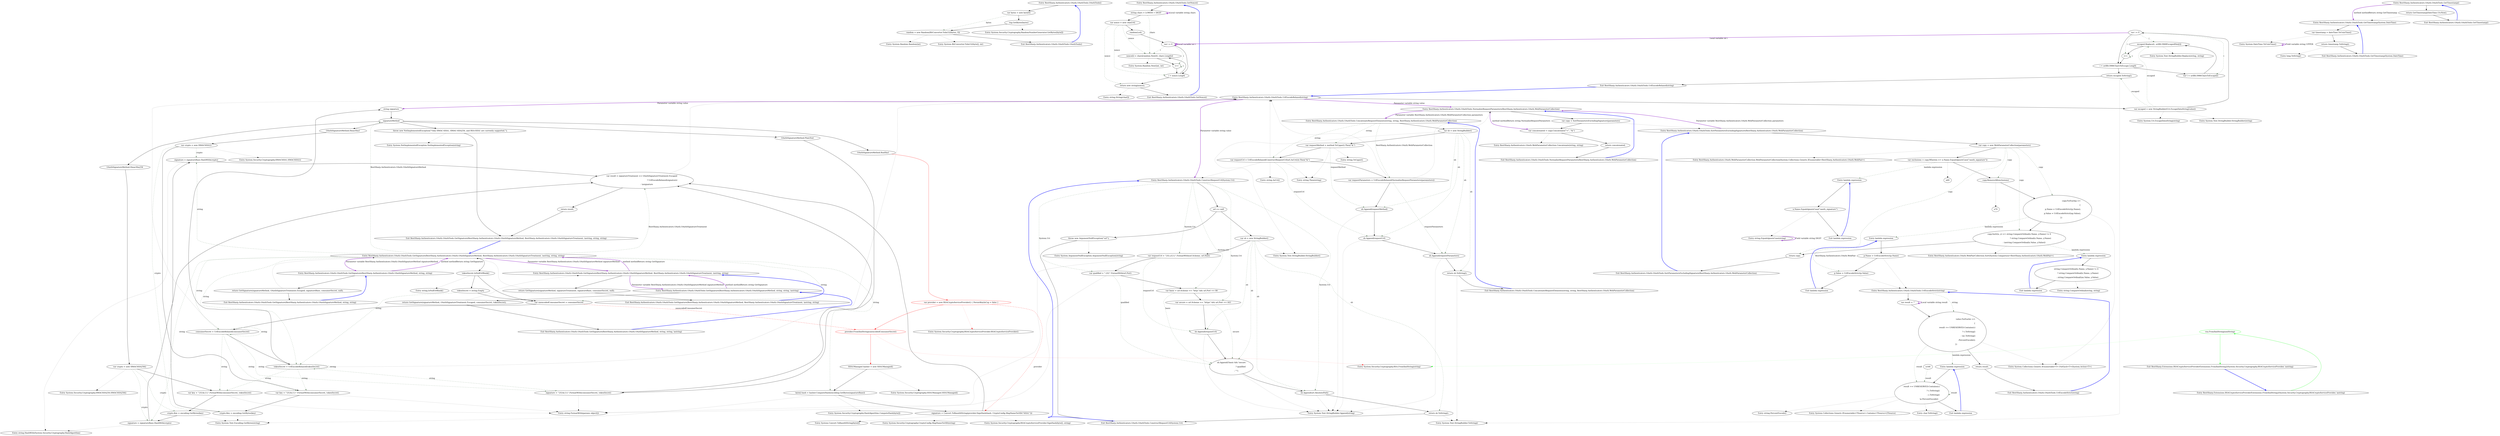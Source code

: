 digraph  {
n0 [label="Entry RestSharp.Authenticators.OAuth.OAuthTools.OAuthTools()", span="42-42", cluster="RestSharp.Authenticators.OAuth.OAuthTools.OAuthTools()"];
n1 [label="var bytes = new byte[4]", span="44-44", cluster="RestSharp.Authenticators.OAuth.OAuthTools.OAuthTools()"];
n2 [label="rng.GetBytes(bytes)", span="46-46", cluster="RestSharp.Authenticators.OAuth.OAuthTools.OAuthTools()"];
n3 [label="random = new Random(BitConverter.ToInt32(bytes, 0))", span="47-47", cluster="RestSharp.Authenticators.OAuth.OAuthTools.OAuthTools()"];
n5 [label="Entry System.Security.Cryptography.RandomNumberGenerator.GetBytes(byte[])", span="0-0", cluster="System.Security.Cryptography.RandomNumberGenerator.GetBytes(byte[])"];
n4 [label="Exit RestSharp.Authenticators.OAuth.OAuthTools.OAuthTools()", span="42-42", cluster="RestSharp.Authenticators.OAuth.OAuthTools.OAuthTools()"];
n6 [label="Entry System.Random.Random(int)", span="0-0", cluster="System.Random.Random(int)"];
n7 [label="Entry System.BitConverter.ToInt32(byte[], int)", span="0-0", cluster="System.BitConverter.ToInt32(byte[], int)"];
n8 [label="Entry RestSharp.Authenticators.OAuth.OAuthTools.GetNonce()", span="55-55", cluster="RestSharp.Authenticators.OAuth.OAuthTools.GetNonce()"];
n9 [label="string chars = LOWER + DIGIT", span="57-57", cluster="RestSharp.Authenticators.OAuth.OAuthTools.GetNonce()"];
n10 [label="var nonce = new char[16]", span="59-59", cluster="RestSharp.Authenticators.OAuth.OAuthTools.GetNonce()"];
n14 [label="nonce[i] = chars[random.Next(0, chars.Length)]", span="64-64", cluster="RestSharp.Authenticators.OAuth.OAuthTools.GetNonce()"];
n11 [label=randomLock, span="61-61", cluster="RestSharp.Authenticators.OAuth.OAuthTools.GetNonce()"];
n13 [label="i < nonce.Length", span="63-63", cluster="RestSharp.Authenticators.OAuth.OAuthTools.GetNonce()"];
n16 [label="return new string(nonce);", span="67-67", cluster="RestSharp.Authenticators.OAuth.OAuthTools.GetNonce()"];
n12 [label="var i = 0", span="63-63", cluster="RestSharp.Authenticators.OAuth.OAuthTools.GetNonce()"];
n15 [label="i++", span="63-63", cluster="RestSharp.Authenticators.OAuth.OAuthTools.GetNonce()"];
n18 [label="Entry System.Random.Next(int, int)", span="0-0", cluster="System.Random.Next(int, int)"];
n17 [label="Exit RestSharp.Authenticators.OAuth.OAuthTools.GetNonce()", span="55-55", cluster="RestSharp.Authenticators.OAuth.OAuthTools.GetNonce()"];
n19 [label="Entry string.String(char[])", span="0-0", cluster="string.String(char[])"];
n20 [label="Entry RestSharp.Authenticators.OAuth.OAuthTools.GetTimestamp()", span="75-75", cluster="RestSharp.Authenticators.OAuth.OAuthTools.GetTimestamp()"];
n21 [label="return GetTimestamp(DateTime.UtcNow);", span="77-77", cluster="RestSharp.Authenticators.OAuth.OAuthTools.GetTimestamp()"];
n23 [label="Entry RestSharp.Authenticators.OAuth.OAuthTools.GetTimestamp(System.DateTime)", span="86-86", cluster="RestSharp.Authenticators.OAuth.OAuthTools.GetTimestamp(System.DateTime)"];
n22 [label="Exit RestSharp.Authenticators.OAuth.OAuthTools.GetTimestamp()", span="75-75", cluster="RestSharp.Authenticators.OAuth.OAuthTools.GetTimestamp()"];
n24 [label="var timestamp = dateTime.ToUnixTime()", span="88-88", cluster="RestSharp.Authenticators.OAuth.OAuthTools.GetTimestamp(System.DateTime)"];
n25 [label="return timestamp.ToString();", span="90-90", cluster="RestSharp.Authenticators.OAuth.OAuthTools.GetTimestamp(System.DateTime)"];
n27 [label="Entry System.DateTime.ToUnixTime()", span="20-20", cluster="System.DateTime.ToUnixTime()"];
n26 [label="Exit RestSharp.Authenticators.OAuth.OAuthTools.GetTimestamp(System.DateTime)", span="86-86", cluster="RestSharp.Authenticators.OAuth.OAuthTools.GetTimestamp(System.DateTime)"];
n28 [label="Entry long.ToString()", span="0-0", cluster="long.ToString()"];
n29 [label="Entry RestSharp.Authenticators.OAuth.OAuthTools.UrlEncodeRelaxed(string)", span="108-108", cluster="RestSharp.Authenticators.OAuth.OAuthTools.UrlEncodeRelaxed(string)"];
n30 [label="var escaped = new StringBuilder(Uri.EscapeDataString(value))", span="114-114", cluster="RestSharp.Authenticators.OAuth.OAuthTools.UrlEncodeRelaxed(string)"];
n54 [label="Entry RestSharp.Authenticators.OAuth.OAuthTools.NormalizeRequestParameters(RestSharp.Authenticators.OAuth.WebParameterCollection)", span="164-164", cluster="RestSharp.Authenticators.OAuth.OAuthTools.NormalizeRequestParameters(RestSharp.Authenticators.OAuth.WebParameterCollection)"];
n84 [label="Entry RestSharp.Authenticators.OAuth.OAuthTools.ConstructRequestUrl(System.Uri)", span="203-203", cluster="RestSharp.Authenticators.OAuth.OAuthTools.ConstructRequestUrl(System.Uri)"];
n129 [label="string signature", span="318-318", cluster="RestSharp.Authenticators.OAuth.OAuthTools.GetSignature(RestSharp.Authenticators.OAuth.OAuthSignatureMethod, RestSharp.Authenticators.OAuth.OAuthSignatureTreatment, \\nstring, string, string)"];
n31 [label="var i = 0", span="117-117", cluster="RestSharp.Authenticators.OAuth.OAuthTools.UrlEncodeRelaxed(string)"];
n34 [label="escaped.Replace(t, uriRfc3968EscapedHex[i])", span="121-121", cluster="RestSharp.Authenticators.OAuth.OAuthTools.UrlEncodeRelaxed(string)"];
n36 [label="return escaped.ToString();", span="125-125", cluster="RestSharp.Authenticators.OAuth.OAuthTools.UrlEncodeRelaxed(string)"];
n38 [label="Entry System.Text.StringBuilder.StringBuilder(string)", span="0-0", cluster="System.Text.StringBuilder.StringBuilder(string)"];
n39 [label="Entry System.Uri.EscapeDataString(string)", span="0-0", cluster="System.Uri.EscapeDataString(string)"];
n32 [label="i < uriRfc3986CharsToEscape.Length", span="117-117", cluster="RestSharp.Authenticators.OAuth.OAuthTools.UrlEncodeRelaxed(string)"];
n33 [label="var t = uriRfc3986CharsToEscape[i]", span="119-119", cluster="RestSharp.Authenticators.OAuth.OAuthTools.UrlEncodeRelaxed(string)"];
n35 [label="i++", span="117-117", cluster="RestSharp.Authenticators.OAuth.OAuthTools.UrlEncodeRelaxed(string)"];
n40 [label="Entry System.Text.StringBuilder.Replace(string, string)", span="0-0", cluster="System.Text.StringBuilder.Replace(string, string)"];
n37 [label="Exit RestSharp.Authenticators.OAuth.OAuthTools.UrlEncodeRelaxed(string)", span="108-108", cluster="RestSharp.Authenticators.OAuth.OAuthTools.UrlEncodeRelaxed(string)"];
n41 [label="Entry System.Text.StringBuilder.ToString()", span="0-0", cluster="System.Text.StringBuilder.ToString()"];
n42 [label="Entry RestSharp.Authenticators.OAuth.OAuthTools.UrlEncodeStrict(string)", span="135-135", cluster="RestSharp.Authenticators.OAuth.OAuthTools.UrlEncodeStrict(string)"];
n43 [label="var result = ''''", span="143-143", cluster="RestSharp.Authenticators.OAuth.OAuthTools.UrlEncodeStrict(string)"];
n44 [label="value.ForEach(c =>\r\n            {\r\n                result += UNRESERVED.Contains(c)\r\n                    ? c.ToString()\r\n                    : \\nc.ToString()\r\n                        .PercentEncode();\r\n            })", span="145-151", cluster="RestSharp.Authenticators.OAuth.OAuthTools.UrlEncodeStrict(string)"];
n45 [label="return result;", span="153-153", cluster="RestSharp.Authenticators.OAuth.OAuthTools.UrlEncodeStrict(string)"];
n47 [label="Entry System.Collections.Generic.IEnumerable<T>.ForEach<T>(System.Action<T>)", span="42-42", cluster="System.Collections.Generic.IEnumerable<T>.ForEach<T>(System.Action<T>)"];
n48 [label="Entry lambda expression", span="145-151", cluster="lambda expression"];
n49 [label="result += UNRESERVED.Contains(c)\r\n                    ? c.ToString()\r\n                    : c.ToString()\r\n                        \\n.PercentEncode()", span="147-150", cluster="lambda expression"];
n46 [label="Exit RestSharp.Authenticators.OAuth.OAuthTools.UrlEncodeStrict(string)", span="135-135", cluster="RestSharp.Authenticators.OAuth.OAuthTools.UrlEncodeStrict(string)"];
n50 [label="Exit lambda expression", span="145-151", cluster="lambda expression"];
n51 [label="Entry System.Collections.Generic.IEnumerable<TSource>.Contains<TSource>(TSource)", span="0-0", cluster="System.Collections.Generic.IEnumerable<TSource>.Contains<TSource>(TSource)"];
n52 [label="Entry char.ToString()", span="0-0", cluster="char.ToString()"];
n53 [label="Entry string.PercentEncode()", span="38-38", cluster="string.PercentEncode()"];
n55 [label="var copy = SortParametersExcludingSignature(parameters)", span="166-166", cluster="RestSharp.Authenticators.OAuth.OAuthTools.NormalizeRequestParameters(RestSharp.Authenticators.OAuth.WebParameterCollection)"];
n56 [label="var concatenated = copy.Concatenate(''='', ''&'')", span="167-167", cluster="RestSharp.Authenticators.OAuth.OAuthTools.NormalizeRequestParameters(RestSharp.Authenticators.OAuth.WebParameterCollection)"];
n101 [label="Entry RestSharp.Authenticators.OAuth.OAuthTools.ConcatenateRequestElements(string, string, RestSharp.Authenticators.OAuth.WebParameterCollection)", span="233-233", cluster="RestSharp.Authenticators.OAuth.OAuthTools.ConcatenateRequestElements(string, string, RestSharp.Authenticators.OAuth.WebParameterCollection)"];
n59 [label="Entry RestSharp.Authenticators.OAuth.OAuthTools.SortParametersExcludingSignature(RestSharp.Authenticators.OAuth.WebParameterCollection)", span="177-177", cluster="RestSharp.Authenticators.OAuth.OAuthTools.SortParametersExcludingSignature(RestSharp.Authenticators.OAuth.WebParameterCollection)"];
n57 [label="return concatenated;", span="169-169", cluster="RestSharp.Authenticators.OAuth.OAuthTools.NormalizeRequestParameters(RestSharp.Authenticators.OAuth.WebParameterCollection)"];
n60 [label="Entry RestSharp.Authenticators.OAuth.WebParameterCollection.Concatenate(string, string)", span="85-85", cluster="RestSharp.Authenticators.OAuth.WebParameterCollection.Concatenate(string, string)"];
n58 [label="Exit RestSharp.Authenticators.OAuth.OAuthTools.NormalizeRequestParameters(RestSharp.Authenticators.OAuth.WebParameterCollection)", span="164-164", cluster="RestSharp.Authenticators.OAuth.OAuthTools.NormalizeRequestParameters(RestSharp.Authenticators.OAuth.WebParameterCollection)"];
n61 [label="var copy = new WebParameterCollection(parameters)", span="179-179", cluster="RestSharp.Authenticators.OAuth.OAuthTools.SortParametersExcludingSignature(RestSharp.Authenticators.OAuth.WebParameterCollection)"];
n62 [label="var exclusions = copy.Where(n => n.Name.EqualsIgnoreCase(''oauth_signature''))", span="180-180", cluster="RestSharp.Authenticators.OAuth.OAuthTools.SortParametersExcludingSignature(RestSharp.Authenticators.OAuth.WebParameterCollection)"];
n63 [label="copy.RemoveAll(exclusions)", span="182-182", cluster="RestSharp.Authenticators.OAuth.OAuthTools.SortParametersExcludingSignature(RestSharp.Authenticators.OAuth.WebParameterCollection)"];
n64 [label="copy.ForEach(p =>\r\n            {\r\n                p.Name = UrlEncodeStrict(p.Name);\r\n                p.Value = UrlEncodeStrict(\\np.Value);\r\n            })", span="183-187", cluster="RestSharp.Authenticators.OAuth.OAuthTools.SortParametersExcludingSignature(RestSharp.Authenticators.OAuth.WebParameterCollection)"];
n65 [label="copy.Sort((x, y) => string.CompareOrdinal(x.Name, y.Name) != 0\r\n                ? string.CompareOrdinal(x.Name, y.Name)\r\n                : \\nstring.CompareOrdinal(x.Value, y.Value))", span="188-190", cluster="RestSharp.Authenticators.OAuth.OAuthTools.SortParametersExcludingSignature(RestSharp.Authenticators.OAuth.WebParameterCollection)"];
n66 [label="return copy;", span="192-192", cluster="RestSharp.Authenticators.OAuth.OAuthTools.SortParametersExcludingSignature(RestSharp.Authenticators.OAuth.WebParameterCollection)"];
n68 [label="Entry RestSharp.Authenticators.OAuth.WebParameterCollection.WebParameterCollection(System.Collections.Generic.IEnumerable<RestSharp.Authenticators.OAuth.WebPair>)", span="7-7", cluster="RestSharp.Authenticators.OAuth.WebParameterCollection.WebParameterCollection(System.Collections.Generic.IEnumerable<RestSharp.Authenticators.OAuth.WebPair>)"];
n72 [label="Entry lambda expression", span="180-180", cluster="lambda expression"];
n76 [label="Entry lambda expression", span="183-187", cluster="lambda expression"];
n71 [label="Entry RestSharp.Authenticators.OAuth.WebPairCollection.Sort(System.Comparison<RestSharp.Authenticators.OAuth.WebPair>)", span="76-76", cluster="RestSharp.Authenticators.OAuth.WebPairCollection.Sort(System.Comparison<RestSharp.Authenticators.OAuth.WebPair>)"];
n80 [label="Entry lambda expression", span="188-190", cluster="lambda expression"];
n67 [label="Exit RestSharp.Authenticators.OAuth.OAuthTools.SortParametersExcludingSignature(RestSharp.Authenticators.OAuth.WebParameterCollection)", span="177-177", cluster="RestSharp.Authenticators.OAuth.OAuthTools.SortParametersExcludingSignature(RestSharp.Authenticators.OAuth.WebParameterCollection)"];
n73 [label="n.Name.EqualsIgnoreCase(''oauth_signature'')", span="180-180", cluster="lambda expression"];
n74 [label="Exit lambda expression", span="180-180", cluster="lambda expression"];
n75 [label="Entry string.EqualsIgnoreCase(string)", span="14-14", cluster="string.EqualsIgnoreCase(string)"];
n77 [label="p.Name = UrlEncodeStrict(p.Name)", span="185-185", cluster="lambda expression"];
n78 [label="p.Value = UrlEncodeStrict(p.Value)", span="186-186", cluster="lambda expression"];
n79 [label="Exit lambda expression", span="183-187", cluster="lambda expression"];
n81 [label="string.CompareOrdinal(x.Name, y.Name) != 0\r\n                ? string.CompareOrdinal(x.Name, y.Name)\r\n                : string.CompareOrdinal(\\nx.Value, y.Value)", span="188-190", cluster="lambda expression"];
n82 [label="Exit lambda expression", span="188-190", cluster="lambda expression"];
n83 [label="Entry string.CompareOrdinal(string, string)", span="0-0", cluster="string.CompareOrdinal(string, string)"];
n85 [label="url == null", span="205-205", cluster="RestSharp.Authenticators.OAuth.OAuthTools.ConstructRequestUrl(System.Uri)"];
n88 [label="var requestUrl = ''{0}://{1}''.FormatWith(url.Scheme, url.Host)", span="209-209", cluster="RestSharp.Authenticators.OAuth.OAuthTools.ConstructRequestUrl(System.Uri)"];
n89 [label="var qualified = '':{0}''.FormatWith(url.Port)", span="210-210", cluster="RestSharp.Authenticators.OAuth.OAuthTools.ConstructRequestUrl(System.Uri)"];
n90 [label="var basic = url.Scheme == ''http'' && url.Port == 80", span="211-211", cluster="RestSharp.Authenticators.OAuth.OAuthTools.ConstructRequestUrl(System.Uri)"];
n91 [label="var secure = url.Scheme == ''https'' && url.Port == 443", span="212-212", cluster="RestSharp.Authenticators.OAuth.OAuthTools.ConstructRequestUrl(System.Uri)"];
n94 [label="sb.Append(url.AbsolutePath)", span="218-218", cluster="RestSharp.Authenticators.OAuth.OAuthTools.ConstructRequestUrl(System.Uri)"];
n86 [label="throw new ArgumentNullException(''url'');", span="206-206", cluster="RestSharp.Authenticators.OAuth.OAuthTools.ConstructRequestUrl(System.Uri)"];
n87 [label="var sb = new StringBuilder()", span="208-208", cluster="RestSharp.Authenticators.OAuth.OAuthTools.ConstructRequestUrl(System.Uri)"];
n96 [label="Exit RestSharp.Authenticators.OAuth.OAuthTools.ConstructRequestUrl(System.Uri)", span="203-203", cluster="RestSharp.Authenticators.OAuth.OAuthTools.ConstructRequestUrl(System.Uri)"];
n97 [label="Entry System.ArgumentNullException.ArgumentNullException(string)", span="0-0", cluster="System.ArgumentNullException.ArgumentNullException(string)"];
n92 [label="sb.Append(requestUrl)", span="214-214", cluster="RestSharp.Authenticators.OAuth.OAuthTools.ConstructRequestUrl(System.Uri)"];
n93 [label="sb.Append(!basic && !secure\r\n                ? qualified\r\n                : '''')", span="215-217", cluster="RestSharp.Authenticators.OAuth.OAuthTools.ConstructRequestUrl(System.Uri)"];
n95 [label="return sb.ToString();", span="220-220", cluster="RestSharp.Authenticators.OAuth.OAuthTools.ConstructRequestUrl(System.Uri)"];
n98 [label="Entry System.Text.StringBuilder.StringBuilder()", span="0-0", cluster="System.Text.StringBuilder.StringBuilder()"];
n99 [label="Entry string.FormatWith(params object[])", span="20-20", cluster="string.FormatWith(params object[])"];
n100 [label="Entry System.Text.StringBuilder.Append(string)", span="0-0", cluster="System.Text.StringBuilder.Append(string)"];
n102 [label="var sb = new StringBuilder()", span="235-235", cluster="RestSharp.Authenticators.OAuth.OAuthTools.ConcatenateRequestElements(string, string, RestSharp.Authenticators.OAuth.WebParameterCollection)"];
n103 [label="var requestMethod = method.ToUpper().Then(''&'')", span="238-238", cluster="RestSharp.Authenticators.OAuth.OAuthTools.ConcatenateRequestElements(string, string, RestSharp.Authenticators.OAuth.WebParameterCollection)"];
n104 [label="var requestUrl = UrlEncodeRelaxed(ConstructRequestUrl(url.AsUri())).Then(''&'')", span="239-239", cluster="RestSharp.Authenticators.OAuth.OAuthTools.ConcatenateRequestElements(string, string, RestSharp.Authenticators.OAuth.WebParameterCollection)"];
n105 [label="var requestParameters = UrlEncodeRelaxed(NormalizeRequestParameters(parameters))", span="240-240", cluster="RestSharp.Authenticators.OAuth.OAuthTools.ConcatenateRequestElements(string, string, RestSharp.Authenticators.OAuth.WebParameterCollection)"];
n106 [label="sb.Append(requestMethod)", span="242-242", cluster="RestSharp.Authenticators.OAuth.OAuthTools.ConcatenateRequestElements(string, string, RestSharp.Authenticators.OAuth.WebParameterCollection)"];
n107 [label="sb.Append(requestUrl)", span="243-243", cluster="RestSharp.Authenticators.OAuth.OAuthTools.ConcatenateRequestElements(string, string, RestSharp.Authenticators.OAuth.WebParameterCollection)"];
n108 [label="sb.Append(requestParameters)", span="244-244", cluster="RestSharp.Authenticators.OAuth.OAuthTools.ConcatenateRequestElements(string, string, RestSharp.Authenticators.OAuth.WebParameterCollection)"];
n109 [label="return sb.ToString();", span="246-246", cluster="RestSharp.Authenticators.OAuth.OAuthTools.ConcatenateRequestElements(string, string, RestSharp.Authenticators.OAuth.WebParameterCollection)"];
n111 [label="Entry string.ToUpper()", span="0-0", cluster="string.ToUpper()"];
n112 [label="Entry string.Then(string)", span="26-26", cluster="string.Then(string)"];
n113 [label="Entry string.AsUri()", span="32-32", cluster="string.AsUri()"];
n110 [label="Exit RestSharp.Authenticators.OAuth.OAuthTools.ConcatenateRequestElements(string, string, RestSharp.Authenticators.OAuth.WebParameterCollection)", span="233-233", cluster="RestSharp.Authenticators.OAuth.OAuthTools.ConcatenateRequestElements(string, string, RestSharp.Authenticators.OAuth.WebParameterCollection)"];
n114 [label="Entry RestSharp.Authenticators.OAuth.OAuthTools.GetSignature(RestSharp.Authenticators.OAuth.OAuthSignatureMethod, string, string)", span="258-258", cluster="RestSharp.Authenticators.OAuth.OAuthTools.GetSignature(RestSharp.Authenticators.OAuth.OAuthSignatureMethod, string, string)"];
n115 [label="return GetSignature(signatureMethod, OAuthSignatureTreatment.Escaped, signatureBase, consumerSecret, null);", span="261-261", cluster="RestSharp.Authenticators.OAuth.OAuthTools.GetSignature(RestSharp.Authenticators.OAuth.OAuthSignatureMethod, string, string)"];
n117 [label="Entry RestSharp.Authenticators.OAuth.OAuthTools.GetSignature(RestSharp.Authenticators.OAuth.OAuthSignatureMethod, RestSharp.Authenticators.OAuth.OAuthSignatureTreatment, \\nstring, string, string)", span="307-307", cluster="RestSharp.Authenticators.OAuth.OAuthTools.GetSignature(RestSharp.Authenticators.OAuth.OAuthSignatureMethod, RestSharp.Authenticators.OAuth.OAuthSignatureTreatment, \\nstring, string, string)"];
n116 [label="Exit RestSharp.Authenticators.OAuth.OAuthTools.GetSignature(RestSharp.Authenticators.OAuth.OAuthSignatureMethod, string, string)", span="258-258", cluster="RestSharp.Authenticators.OAuth.OAuthTools.GetSignature(RestSharp.Authenticators.OAuth.OAuthSignatureMethod, string, string)"];
n124 [label="tokenSecret.IsNullOrBlank()", span="311-311", cluster="RestSharp.Authenticators.OAuth.OAuthTools.GetSignature(RestSharp.Authenticators.OAuth.OAuthSignatureMethod, RestSharp.Authenticators.OAuth.OAuthSignatureTreatment, \\nstring, string, string)"];
n126 [label="var unencodedConsumerSecret = consumerSecret", span="314-314", cluster="RestSharp.Authenticators.OAuth.OAuthTools.GetSignature(RestSharp.Authenticators.OAuth.OAuthSignatureMethod, RestSharp.Authenticators.OAuth.OAuthSignatureTreatment, \\nstring, string, string)"];
n127 [label="consumerSecret = UrlEncodeRelaxed(consumerSecret)", span="315-315", cluster="RestSharp.Authenticators.OAuth.OAuthTools.GetSignature(RestSharp.Authenticators.OAuth.OAuthSignatureMethod, RestSharp.Authenticators.OAuth.OAuthSignatureTreatment, \\nstring, string, string)"];
n128 [label="tokenSecret = UrlEncodeRelaxed(tokenSecret)", span="316-316", cluster="RestSharp.Authenticators.OAuth.OAuthTools.GetSignature(RestSharp.Authenticators.OAuth.OAuthSignatureMethod, RestSharp.Authenticators.OAuth.OAuthSignatureTreatment, \\nstring, string, string)"];
n130 [label=signatureMethod, span="320-320", cluster="RestSharp.Authenticators.OAuth.OAuthTools.GetSignature(RestSharp.Authenticators.OAuth.OAuthSignatureMethod, RestSharp.Authenticators.OAuth.OAuthSignatureTreatment, \\nstring, string, string)"];
n135 [label="signature = signatureBase.HashWith(crypto)", span="328-328", cluster="RestSharp.Authenticators.OAuth.OAuthTools.GetSignature(RestSharp.Authenticators.OAuth.OAuthSignatureMethod, RestSharp.Authenticators.OAuth.OAuthSignatureTreatment, \\nstring, string, string)"];
n140 [label="signature = signatureBase.HashWith(crypto)", span="338-338", cluster="RestSharp.Authenticators.OAuth.OAuthTools.GetSignature(RestSharp.Authenticators.OAuth.OAuthSignatureMethod, RestSharp.Authenticators.OAuth.OAuthSignatureTreatment, \\nstring, string, string)"];
n145 [label="byte[] hash = hasher.ComputeHash(encoding.GetBytes(signatureBase))", span="349-349", cluster="RestSharp.Authenticators.OAuth.OAuthTools.GetSignature(RestSharp.Authenticators.OAuth.OAuthSignatureMethod, RestSharp.Authenticators.OAuth.OAuthSignatureTreatment, \\nstring, string, string)"];
n150 [label="var result = signatureTreatment == OAuthSignatureTreatment.Escaped\r\n                ? UrlEncodeRelaxed(signature)\r\n                : \\nsignature", span="367-369", cluster="RestSharp.Authenticators.OAuth.OAuthTools.GetSignature(RestSharp.Authenticators.OAuth.OAuthSignatureMethod, RestSharp.Authenticators.OAuth.OAuthSignatureTreatment, \\nstring, string, string)"];
n118 [label="Entry RestSharp.Authenticators.OAuth.OAuthTools.GetSignature(RestSharp.Authenticators.OAuth.OAuthSignatureMethod, RestSharp.Authenticators.OAuth.OAuthSignatureTreatment, \\nstring, string)", span="274-274", cluster="RestSharp.Authenticators.OAuth.OAuthTools.GetSignature(RestSharp.Authenticators.OAuth.OAuthSignatureMethod, RestSharp.Authenticators.OAuth.OAuthSignatureTreatment, \\nstring, string)"];
n125 [label="tokenSecret = string.Empty", span="312-312", cluster="RestSharp.Authenticators.OAuth.OAuthTools.GetSignature(RestSharp.Authenticators.OAuth.OAuthSignatureMethod, RestSharp.Authenticators.OAuth.OAuthSignatureTreatment, \\nstring, string, string)"];
n153 [label="Entry string.IsNullOrBlank()", span="10-10", cluster="string.IsNullOrBlank()"];
n143 [color=red, community=0, label="provider.FromXmlString(unencodedConsumerSecret)", span="346-346", cluster="RestSharp.Authenticators.OAuth.OAuthTools.GetSignature(RestSharp.Authenticators.OAuth.OAuthSignatureMethod, RestSharp.Authenticators.OAuth.OAuthSignatureTreatment, \\nstring, string, string)"];
n133 [label="var key = ''{0}&{1}''.FormatWith(consumerSecret, tokenSecret)", span="325-325", cluster="RestSharp.Authenticators.OAuth.OAuthTools.GetSignature(RestSharp.Authenticators.OAuth.OAuthSignatureMethod, RestSharp.Authenticators.OAuth.OAuthSignatureTreatment, \\nstring, string, string)"];
n138 [label="var key = ''{0}&{1}''.FormatWith(consumerSecret, tokenSecret)", span="335-335", cluster="RestSharp.Authenticators.OAuth.OAuthTools.GetSignature(RestSharp.Authenticators.OAuth.OAuthSignatureMethod, RestSharp.Authenticators.OAuth.OAuthSignatureTreatment, \\nstring, string, string)"];
n148 [label="signature = ''{0}&{1}''.FormatWith(consumerSecret, tokenSecret)", span="358-358", cluster="RestSharp.Authenticators.OAuth.OAuthTools.GetSignature(RestSharp.Authenticators.OAuth.OAuthSignatureMethod, RestSharp.Authenticators.OAuth.OAuthSignatureTreatment, \\nstring, string, string)"];
n131 [label="OAuthSignatureMethod.HmacSha1", span="322-322", cluster="RestSharp.Authenticators.OAuth.OAuthTools.GetSignature(RestSharp.Authenticators.OAuth.OAuthSignatureMethod, RestSharp.Authenticators.OAuth.OAuthSignatureTreatment, \\nstring, string, string)"];
n136 [label="OAuthSignatureMethod.HmacSha256", span="332-332", cluster="RestSharp.Authenticators.OAuth.OAuthTools.GetSignature(RestSharp.Authenticators.OAuth.OAuthSignatureMethod, RestSharp.Authenticators.OAuth.OAuthSignatureTreatment, \\nstring, string, string)"];
n141 [label="OAuthSignatureMethod.RsaSha1", span="342-342", cluster="RestSharp.Authenticators.OAuth.OAuthTools.GetSignature(RestSharp.Authenticators.OAuth.OAuthSignatureMethod, RestSharp.Authenticators.OAuth.OAuthSignatureTreatment, \\nstring, string, string)"];
n147 [label="OAuthSignatureMethod.PlainText", span="356-356", cluster="RestSharp.Authenticators.OAuth.OAuthTools.GetSignature(RestSharp.Authenticators.OAuth.OAuthSignatureMethod, RestSharp.Authenticators.OAuth.OAuthSignatureTreatment, \\nstring, string, string)"];
n149 [label="throw new NotImplementedException(''Only HMAC-SHA1, HMAC-SHA256, and RSA-SHA1 are currently supported.'');", span="364-364", cluster="RestSharp.Authenticators.OAuth.OAuthTools.GetSignature(RestSharp.Authenticators.OAuth.OAuthSignatureMethod, RestSharp.Authenticators.OAuth.OAuthSignatureTreatment, \\nstring, string, string)"];
n132 [label="var crypto = new HMACSHA1()", span="324-324", cluster="RestSharp.Authenticators.OAuth.OAuthTools.GetSignature(RestSharp.Authenticators.OAuth.OAuthSignatureMethod, RestSharp.Authenticators.OAuth.OAuthSignatureTreatment, \\nstring, string, string)"];
n134 [label="crypto.Key = encoding.GetBytes(key)", span="327-327", cluster="RestSharp.Authenticators.OAuth.OAuthTools.GetSignature(RestSharp.Authenticators.OAuth.OAuthSignatureMethod, RestSharp.Authenticators.OAuth.OAuthSignatureTreatment, \\nstring, string, string)"];
n154 [label="Entry System.Security.Cryptography.HMACSHA1.HMACSHA1()", span="0-0", cluster="System.Security.Cryptography.HMACSHA1.HMACSHA1()"];
n155 [label="Entry System.Text.Encoding.GetBytes(string)", span="0-0", cluster="System.Text.Encoding.GetBytes(string)"];
n156 [label="Entry string.HashWith(System.Security.Cryptography.HashAlgorithm)", span="37-37", cluster="string.HashWith(System.Security.Cryptography.HashAlgorithm)"];
n137 [label="var crypto = new HMACSHA256()", span="334-334", cluster="RestSharp.Authenticators.OAuth.OAuthTools.GetSignature(RestSharp.Authenticators.OAuth.OAuthSignatureMethod, RestSharp.Authenticators.OAuth.OAuthSignatureTreatment, \\nstring, string, string)"];
n139 [label="crypto.Key = encoding.GetBytes(key)", span="337-337", cluster="RestSharp.Authenticators.OAuth.OAuthTools.GetSignature(RestSharp.Authenticators.OAuth.OAuthSignatureMethod, RestSharp.Authenticators.OAuth.OAuthSignatureTreatment, \\nstring, string, string)"];
n157 [label="Entry System.Security.Cryptography.HMACSHA256.HMACSHA256()", span="0-0", cluster="System.Security.Cryptography.HMACSHA256.HMACSHA256()"];
n142 [color=red, community=0, label="var provider = new RSACryptoServiceProvider() { PersistKeyInCsp = false }", span="344-344", cluster="RestSharp.Authenticators.OAuth.OAuthTools.GetSignature(RestSharp.Authenticators.OAuth.OAuthSignatureMethod, RestSharp.Authenticators.OAuth.OAuthSignatureTreatment, \\nstring, string, string)"];
n146 [label="signature = Convert.ToBase64String(provider.SignHash(hash, CryptoConfig.MapNameToOID(''SHA1'')))", span="351-351", cluster="RestSharp.Authenticators.OAuth.OAuthTools.GetSignature(RestSharp.Authenticators.OAuth.OAuthSignatureMethod, RestSharp.Authenticators.OAuth.OAuthSignatureTreatment, \\nstring, string, string)"];
n158 [label="Entry System.Security.Cryptography.RSACryptoServiceProvider.RSACryptoServiceProvider()", span="0-0", cluster="System.Security.Cryptography.RSACryptoServiceProvider.RSACryptoServiceProvider()"];
n144 [label="SHA1Managed hasher = new SHA1Managed()", span="348-348", cluster="RestSharp.Authenticators.OAuth.OAuthTools.GetSignature(RestSharp.Authenticators.OAuth.OAuthSignatureMethod, RestSharp.Authenticators.OAuth.OAuthSignatureTreatment, \\nstring, string, string)"];
n159 [label="Entry System.Security.Cryptography.RSA.FromXmlString(string)", span="0-0", cluster="System.Security.Cryptography.RSA.FromXmlString(string)"];
n160 [label="Entry System.Security.Cryptography.SHA1Managed.SHA1Managed()", span="0-0", cluster="System.Security.Cryptography.SHA1Managed.SHA1Managed()"];
n161 [label="Entry System.Security.Cryptography.HashAlgorithm.ComputeHash(byte[])", span="0-0", cluster="System.Security.Cryptography.HashAlgorithm.ComputeHash(byte[])"];
n162 [label="Entry System.Security.Cryptography.CryptoConfig.MapNameToOID(string)", span="0-0", cluster="System.Security.Cryptography.CryptoConfig.MapNameToOID(string)"];
n163 [label="Entry System.Security.Cryptography.RSACryptoServiceProvider.SignHash(byte[], string)", span="0-0", cluster="System.Security.Cryptography.RSACryptoServiceProvider.SignHash(byte[], string)"];
n164 [label="Entry System.Convert.ToBase64String(byte[])", span="0-0", cluster="System.Convert.ToBase64String(byte[])"];
n152 [label="Exit RestSharp.Authenticators.OAuth.OAuthTools.GetSignature(RestSharp.Authenticators.OAuth.OAuthSignatureMethod, RestSharp.Authenticators.OAuth.OAuthSignatureTreatment, \\nstring, string, string)", span="307-307", cluster="RestSharp.Authenticators.OAuth.OAuthTools.GetSignature(RestSharp.Authenticators.OAuth.OAuthSignatureMethod, RestSharp.Authenticators.OAuth.OAuthSignatureTreatment, \\nstring, string, string)"];
n165 [label="Entry System.NotImplementedException.NotImplementedException(string)", span="0-0", cluster="System.NotImplementedException.NotImplementedException(string)"];
n151 [label="return result;", span="371-371", cluster="RestSharp.Authenticators.OAuth.OAuthTools.GetSignature(RestSharp.Authenticators.OAuth.OAuthSignatureMethod, RestSharp.Authenticators.OAuth.OAuthSignatureTreatment, \\nstring, string, string)"];
n119 [label="return GetSignature(signatureMethod, signatureTreatment, signatureBase, consumerSecret, null);", span="278-278", cluster="RestSharp.Authenticators.OAuth.OAuthTools.GetSignature(RestSharp.Authenticators.OAuth.OAuthSignatureMethod, RestSharp.Authenticators.OAuth.OAuthSignatureTreatment, \\nstring, string)"];
n121 [label="Entry RestSharp.Authenticators.OAuth.OAuthTools.GetSignature(RestSharp.Authenticators.OAuth.OAuthSignatureMethod, string, string, \\nstring)", span="290-290", cluster="RestSharp.Authenticators.OAuth.OAuthTools.GetSignature(RestSharp.Authenticators.OAuth.OAuthSignatureMethod, string, string, string)"];
n120 [label="Exit RestSharp.Authenticators.OAuth.OAuthTools.GetSignature(RestSharp.Authenticators.OAuth.OAuthSignatureMethod, RestSharp.Authenticators.OAuth.OAuthSignatureTreatment, \\nstring, string)", span="274-274", cluster="RestSharp.Authenticators.OAuth.OAuthTools.GetSignature(RestSharp.Authenticators.OAuth.OAuthSignatureMethod, RestSharp.Authenticators.OAuth.OAuthSignatureTreatment, \\nstring, string)"];
n122 [label="return GetSignature(signatureMethod, OAuthSignatureTreatment.Escaped, consumerSecret, tokenSecret);", span="294-294", cluster="RestSharp.Authenticators.OAuth.OAuthTools.GetSignature(RestSharp.Authenticators.OAuth.OAuthSignatureMethod, string, string, string)"];
n123 [label="Exit RestSharp.Authenticators.OAuth.OAuthTools.GetSignature(RestSharp.Authenticators.OAuth.OAuthSignatureMethod, string, string, \\nstring)", span="290-290", cluster="RestSharp.Authenticators.OAuth.OAuthTools.GetSignature(RestSharp.Authenticators.OAuth.OAuthSignatureMethod, string, string, string)"];
m0_0 [label="Entry RestSharp.Extensions.RSACryptoServiceProviderExtensions.FromXmlString2(System.Security.Cryptography.RSACryptoServiceProvider, \\nstring)", span="15-15", cluster="RestSharp.Extensions.RSACryptoServiceProviderExtensions.FromXmlString2(System.Security.Cryptography.RSACryptoServiceProvider, string)", file="RSACryptoServiceProviderExtensions.cs"];
m0_1 [color=green, community=0, label="rsa.FromXmlString(xmlString)", span="18-18", cluster="RestSharp.Extensions.RSACryptoServiceProviderExtensions.FromXmlString2(System.Security.Cryptography.RSACryptoServiceProvider, string)", file="RSACryptoServiceProviderExtensions.cs"];
m0_2 [label="Exit RestSharp.Extensions.RSACryptoServiceProviderExtensions.FromXmlString2(System.Security.Cryptography.RSACryptoServiceProvider, \\nstring)", span="15-15", cluster="RestSharp.Extensions.RSACryptoServiceProviderExtensions.FromXmlString2(System.Security.Cryptography.RSACryptoServiceProvider, string)", file="RSACryptoServiceProviderExtensions.cs"];
n69;
n70;
n166;
n0 -> n1  [key=0, style=solid];
n1 -> n2  [key=0, style=solid];
n1 -> n3  [key=1, color=darkseagreen4, label=bytes, style=dashed];
n2 -> n3  [key=0, style=solid];
n2 -> n5  [key=2, style=dotted];
n3 -> n4  [key=0, style=solid];
n3 -> n6  [key=2, style=dotted];
n3 -> n7  [key=2, style=dotted];
n4 -> n0  [key=0, color=blue, style=bold];
n8 -> n9  [key=0, style=solid];
n9 -> n9  [key=3, color=darkorchid, label="Local variable string chars", style=bold];
n9 -> n10  [key=0, style=solid];
n9 -> n14  [key=1, color=darkseagreen4, label=chars, style=dashed];
n10 -> n11  [key=0, style=solid];
n10 -> n13  [key=1, color=darkseagreen4, label=nonce, style=dashed];
n10 -> n14  [key=1, color=darkseagreen4, label=nonce, style=dashed];
n10 -> n16  [key=1, color=darkseagreen4, label=nonce, style=dashed];
n14 -> n15  [key=0, style=solid];
n14 -> n18  [key=2, style=dotted];
n11 -> n12  [key=0, style=solid];
n13 -> n14  [key=0, style=solid];
n13 -> n16  [key=0, style=solid];
n16 -> n17  [key=0, style=solid];
n16 -> n19  [key=2, style=dotted];
n12 -> n12  [key=3, color=darkorchid, label="Local variable int i", style=bold];
n12 -> n13  [key=0, style=solid];
n12 -> n14  [key=1, color=darkseagreen4, label=i, style=dashed];
n12 -> n15  [key=1, color=darkseagreen4, label=i, style=dashed];
n15 -> n13  [key=0, style=solid];
n15 -> n15  [key=1, color=darkseagreen4, label=i, style=dashed];
n17 -> n8  [key=0, color=blue, style=bold];
n20 -> n21  [key=0, style=solid];
n20 -> n23  [key=3, color=darkorchid, label="method methodReturn string GetTimestamp", style=bold];
n21 -> n22  [key=0, style=solid];
n21 -> n23  [key=2, style=dotted];
n23 -> n24  [key=0, style=solid];
n22 -> n20  [key=0, color=blue, style=bold];
n24 -> n25  [key=0, style=solid];
n24 -> n27  [key=2, style=dotted];
n25 -> n26  [key=0, style=solid];
n25 -> n28  [key=2, style=dotted];
n27 -> n27  [key=3, color=darkorchid, label="Field variable string UPPER", style=bold];
n26 -> n23  [key=0, color=blue, style=bold];
n29 -> n30  [key=0, style=solid];
n29 -> n54  [key=3, color=darkorchid, label="Parameter variable string value", style=bold];
n29 -> n84  [key=3, color=darkorchid, label="Parameter variable string value", style=bold];
n29 -> n129  [key=3, color=darkorchid, label="Parameter variable string value", style=bold];
n30 -> n31  [key=0, style=solid];
n30 -> n34  [key=1, color=darkseagreen4, label=escaped, style=dashed];
n30 -> n36  [key=1, color=darkseagreen4, label=escaped, style=dashed];
n30 -> n38  [key=2, style=dotted];
n30 -> n39  [key=2, style=dotted];
n54 -> n55  [key=0, style=solid];
n54 -> n56  [key=3, color=darkorchid, label="method methodReturn string NormalizeRequestParameters", style=bold];
n54 -> n101  [key=3, color=darkorchid, label="Parameter variable RestSharp.Authenticators.OAuth.WebParameterCollection parameters", style=bold];
n84 -> n85  [key=0, style=solid];
n84 -> n88  [key=1, color=darkseagreen4, label="System.Uri", style=dashed];
n84 -> n89  [key=1, color=darkseagreen4, label="System.Uri", style=dashed];
n84 -> n90  [key=1, color=darkseagreen4, label="System.Uri", style=dashed];
n84 -> n91  [key=1, color=darkseagreen4, label="System.Uri", style=dashed];
n84 -> n94  [key=1, color=darkseagreen4, label="System.Uri", style=dashed];
n129 -> n130  [key=0, style=solid];
n31 -> n12  [key=3, color=darkorchid, label="Local variable int i", style=bold];
n31 -> n32  [key=0, style=solid];
n31 -> n33  [key=1, color=darkseagreen4, label=i, style=dashed];
n31 -> n34  [key=1, color=darkseagreen4, label=i, style=dashed];
n31 -> n35  [key=1, color=darkseagreen4, label=i, style=dashed];
n34 -> n35  [key=0, style=solid];
n34 -> n40  [key=2, style=dotted];
n36 -> n37  [key=0, style=solid];
n36 -> n41  [key=2, style=dotted];
n32 -> n33  [key=0, style=solid];
n32 -> n36  [key=0, style=solid];
n33 -> n34  [key=0, style=solid];
n35 -> n32  [key=0, style=solid];
n35 -> n35  [key=1, color=darkseagreen4, label=i, style=dashed];
n37 -> n29  [key=0, color=blue, style=bold];
n42 -> n43  [key=0, style=solid];
n42 -> n44  [key=1, color=darkseagreen4, label=string, style=dashed];
n43 -> n43  [key=3, color=darkorchid, label="Local variable string result", style=bold];
n43 -> n44  [key=0, style=solid];
n44 -> n45  [key=0, style=solid];
n44 -> n47  [key=2, style=dotted];
n44 -> n48  [key=1, color=darkseagreen4, label="lambda expression", style=dashed];
n44 -> n49  [key=1, color=darkseagreen4, label=result, style=dashed];
n45 -> n46  [key=0, style=solid];
n48 -> n49  [key=0, style=solid];
n49 -> n49  [key=1, color=darkseagreen4, label=result, style=dashed];
n49 -> n50  [key=0, style=solid];
n49 -> n51  [key=2, style=dotted];
n49 -> n52  [key=2, style=dotted];
n49 -> n53  [key=2, style=dotted];
n46 -> n42  [key=0, color=blue, style=bold];
n50 -> n48  [key=0, color=blue, style=bold];
n55 -> n56  [key=0, style=solid];
n55 -> n59  [key=2, style=dotted];
n56 -> n57  [key=0, style=solid];
n56 -> n60  [key=2, style=dotted];
n101 -> n102  [key=0, style=solid];
n101 -> n103  [key=1, color=darkseagreen4, label=string, style=dashed];
n101 -> n104  [key=1, color=darkseagreen4, label=string, style=dashed];
n101 -> n105  [key=1, color=darkseagreen4, label="RestSharp.Authenticators.OAuth.WebParameterCollection", style=dashed];
n59 -> n54  [key=3, color=darkorchid, label="Parameter variable RestSharp.Authenticators.OAuth.WebParameterCollection parameters", style=bold];
n59 -> n61  [key=0, style=solid];
n57 -> n58  [key=0, style=solid];
n58 -> n54  [key=0, color=blue, style=bold];
n61 -> n62  [key=0, style=solid];
n61 -> n63  [key=1, color=darkseagreen4, label=copy, style=dashed];
n61 -> n64  [key=1, color=darkseagreen4, label=copy, style=dashed];
n61 -> n65  [key=1, color=darkseagreen4, label=copy, style=dashed];
n61 -> n66  [key=1, color=darkseagreen4, label=copy, style=dashed];
n61 -> n68  [key=2, style=dotted];
n62 -> n63  [key=0, style=solid];
n62 -> n69  [key=2, style=dotted];
n62 -> n72  [key=1, color=darkseagreen4, label="lambda expression", style=dashed];
n63 -> n64  [key=0, style=solid];
n63 -> n70  [key=2, style=dotted];
n64 -> n47  [key=2, style=dotted];
n64 -> n65  [key=0, style=solid];
n64 -> n76  [key=1, color=darkseagreen4, label="lambda expression", style=dashed];
n65 -> n66  [key=0, style=solid];
n65 -> n71  [key=2, style=dotted];
n65 -> n80  [key=1, color=darkseagreen4, label="lambda expression", style=dashed];
n66 -> n67  [key=0, style=solid];
n72 -> n73  [key=0, style=solid];
n76 -> n77  [key=0, style=solid];
n76 -> n78  [key=1, color=darkseagreen4, label="RestSharp.Authenticators.OAuth.WebPair", style=dashed];
n80 -> n81  [key=0, style=solid];
n67 -> n59  [key=0, color=blue, style=bold];
n73 -> n74  [key=0, style=solid];
n73 -> n75  [key=2, style=dotted];
n74 -> n72  [key=0, color=blue, style=bold];
n75 -> n75  [key=3, color=darkorchid, label="Field variable string DIGIT", style=bold];
n77 -> n42  [key=2, style=dotted];
n77 -> n78  [key=0, style=solid];
n78 -> n42  [key=2, style=dotted];
n78 -> n79  [key=0, style=solid];
n79 -> n76  [key=0, color=blue, style=bold];
n81 -> n82  [key=0, style=solid];
n81 -> n83  [key=2, style=dotted];
n82 -> n80  [key=0, color=blue, style=bold];
n85 -> n86  [key=0, style=solid];
n85 -> n87  [key=0, style=solid];
n88 -> n89  [key=0, style=solid];
n88 -> n92  [key=1, color=darkseagreen4, label=requestUrl, style=dashed];
n88 -> n99  [key=2, style=dotted];
n89 -> n90  [key=0, style=solid];
n89 -> n93  [key=1, color=darkseagreen4, label=qualified, style=dashed];
n89 -> n99  [key=2, style=dotted];
n90 -> n91  [key=0, style=solid];
n90 -> n93  [key=1, color=darkseagreen4, label=basic, style=dashed];
n91 -> n92  [key=0, style=solid];
n91 -> n93  [key=1, color=darkseagreen4, label=secure, style=dashed];
n94 -> n95  [key=0, style=solid];
n94 -> n100  [key=2, style=dotted];
n86 -> n96  [key=0, style=solid];
n86 -> n97  [key=2, style=dotted];
n87 -> n88  [key=0, style=solid];
n87 -> n92  [key=1, color=darkseagreen4, label=sb, style=dashed];
n87 -> n93  [key=1, color=darkseagreen4, label=sb, style=dashed];
n87 -> n94  [key=1, color=darkseagreen4, label=sb, style=dashed];
n87 -> n95  [key=1, color=darkseagreen4, label=sb, style=dashed];
n87 -> n98  [key=2, style=dotted];
n96 -> n84  [key=0, color=blue, style=bold];
n92 -> n93  [key=0, style=solid];
n92 -> n100  [key=2, style=dotted];
n93 -> n94  [key=0, style=solid];
n93 -> n100  [key=2, style=dotted];
n95 -> n41  [key=2, style=dotted];
n95 -> n96  [key=0, style=solid];
n102 -> n98  [key=2, style=dotted];
n102 -> n103  [key=0, style=solid];
n102 -> n106  [key=1, color=darkseagreen4, label=sb, style=dashed];
n102 -> n107  [key=1, color=darkseagreen4, label=sb, style=dashed];
n102 -> n108  [key=1, color=darkseagreen4, label=sb, style=dashed];
n102 -> n109  [key=1, color=darkseagreen4, label=sb, style=dashed];
n103 -> n104  [key=0, style=solid];
n103 -> n106  [key=1, color=darkseagreen4, label=requestMethod, style=dashed];
n103 -> n111  [key=2, style=dotted];
n103 -> n112  [key=2, style=dotted];
n104 -> n29  [key=2, style=dotted];
n104 -> n84  [key=2, style=dotted];
n104 -> n105  [key=0, style=solid];
n104 -> n107  [key=1, color=darkseagreen4, label=requestUrl, style=dashed];
n104 -> n112  [key=2, style=dotted];
n104 -> n113  [key=2, style=dotted];
n105 -> n29  [key=2, style=dotted];
n105 -> n54  [key=2, style=dotted];
n105 -> n106  [key=0, style=solid];
n105 -> n108  [key=1, color=darkseagreen4, label=requestParameters, style=dashed];
n106 -> n100  [key=2, style=dotted];
n106 -> n107  [key=0, style=solid];
n107 -> n100  [key=2, style=dotted];
n107 -> n108  [key=0, style=solid];
n108 -> n100  [key=2, style=dotted];
n108 -> n109  [key=0, style=solid];
n109 -> n41  [key=2, style=dotted];
n109 -> n110  [key=0, style=solid];
n110 -> n101  [key=0, color=blue, style=bold];
n114 -> n115  [key=0, style=solid];
n114 -> n117  [key=3, color=darkorchid, label="method methodReturn string GetSignature", style=bold];
n115 -> n116  [key=0, style=solid];
n115 -> n117  [key=2, style=dotted];
n117 -> n114  [key=3, color=darkorchid, label="Parameter variable RestSharp.Authenticators.OAuth.OAuthSignatureMethod signatureMethod", style=bold];
n117 -> n124  [key=0, style=solid];
n117 -> n126  [key=1, color=darkseagreen4, label=string, style=dashed];
n117 -> n127  [key=1, color=darkseagreen4, label=string, style=dashed];
n117 -> n128  [key=1, color=darkseagreen4, label=string, style=dashed];
n117 -> n130  [key=1, color=darkseagreen4, label="RestSharp.Authenticators.OAuth.OAuthSignatureMethod", style=dashed];
n117 -> n135  [key=1, color=darkseagreen4, label=string, style=dashed];
n117 -> n140  [key=1, color=darkseagreen4, label=string, style=dashed];
n117 -> n145  [key=1, color=darkseagreen4, label=string, style=dashed];
n117 -> n150  [key=1, color=darkseagreen4, label="RestSharp.Authenticators.OAuth.OAuthSignatureTreatment", style=dashed];
n117 -> n118  [key=3, color=darkorchid, label="Parameter variable RestSharp.Authenticators.OAuth.OAuthSignatureMethod signatureMethod", style=bold];
n116 -> n114  [key=0, color=blue, style=bold];
n124 -> n125  [key=0, style=solid];
n124 -> n126  [key=0, style=solid];
n124 -> n153  [key=2, style=dotted];
n126 -> n127  [key=0, style=solid];
n126 -> n143  [key=1, color=red, label=unencodedConsumerSecret, style=dashed];
n127 -> n29  [key=2, style=dotted];
n127 -> n127  [key=1, color=darkseagreen4, label=string, style=dashed];
n127 -> n128  [key=0, style=solid];
n127 -> n133  [key=1, color=darkseagreen4, label=string, style=dashed];
n127 -> n138  [key=1, color=darkseagreen4, label=string, style=dashed];
n127 -> n148  [key=1, color=darkseagreen4, label=string, style=dashed];
n128 -> n29  [key=2, style=dotted];
n128 -> n128  [key=1, color=darkseagreen4, label=string, style=dashed];
n128 -> n129  [key=0, style=solid];
n128 -> n133  [key=1, color=darkseagreen4, label=string, style=dashed];
n128 -> n138  [key=1, color=darkseagreen4, label=string, style=dashed];
n128 -> n148  [key=1, color=darkseagreen4, label=string, style=dashed];
n130 -> n131  [key=0, style=solid];
n130 -> n136  [key=0, style=solid];
n130 -> n141  [key=0, style=solid];
n130 -> n147  [key=0, style=solid];
n130 -> n149  [key=0, style=solid];
n135 -> n150  [key=0, style=solid];
n135 -> n156  [key=2, style=dotted];
n140 -> n150  [key=0, style=solid];
n140 -> n156  [key=2, style=dotted];
n145 -> n146  [key=0, style=solid];
n145 -> n155  [key=2, style=dotted];
n145 -> n161  [key=2, style=dotted];
n150 -> n29  [key=2, style=dotted];
n150 -> n151  [key=0, style=solid];
n118 -> n117  [key=3, color=darkorchid, label="method methodReturn string GetSignature", style=bold];
n118 -> n119  [key=0, style=solid];
n118 -> n121  [key=3, color=darkorchid, label="Parameter variable RestSharp.Authenticators.OAuth.OAuthSignatureMethod signatureMethod", style=bold];
n125 -> n126  [key=0, style=solid];
n125 -> n128  [key=1, color=darkseagreen4, label=string, style=dashed];
n143 -> n144  [key=0, color=red, style=solid];
n143 -> n159  [key=2, color=red, style=dotted];
n133 -> n99  [key=2, style=dotted];
n133 -> n134  [key=0, style=solid];
n138 -> n99  [key=2, style=dotted];
n138 -> n139  [key=0, style=solid];
n148 -> n99  [key=2, style=dotted];
n148 -> n150  [key=0, style=solid];
n131 -> n132  [key=0, style=solid];
n136 -> n137  [key=0, style=solid];
n141 -> n142  [key=0, color=red, style=solid];
n147 -> n148  [key=0, style=solid];
n149 -> n152  [key=0, style=solid];
n149 -> n165  [key=2, style=dotted];
n132 -> n133  [key=0, style=solid];
n132 -> n134  [key=1, color=darkseagreen4, label=crypto, style=dashed];
n132 -> n135  [key=1, color=darkseagreen4, label=crypto, style=dashed];
n132 -> n154  [key=2, style=dotted];
n134 -> n135  [key=0, style=solid];
n134 -> n155  [key=2, style=dotted];
n137 -> n138  [key=0, style=solid];
n137 -> n139  [key=1, color=darkseagreen4, label=crypto, style=dashed];
n137 -> n140  [key=1, color=darkseagreen4, label=crypto, style=dashed];
n137 -> n157  [key=2, style=dotted];
n139 -> n140  [key=0, style=solid];
n139 -> n155  [key=2, style=dotted];
n142 -> n143  [key=0, color=red, style=solid];
n142 -> n146  [key=1, color=red, label=provider, style=dashed];
n142 -> n158  [key=2, color=red, style=dotted];
n146 -> n150  [key=0, style=solid];
n146 -> n162  [key=2, style=dotted];
n146 -> n163  [key=2, style=dotted];
n146 -> n164  [key=2, style=dotted];
n144 -> n145  [key=0, style=solid];
n144 -> n160  [key=2, style=dotted];
n152 -> n117  [key=0, color=blue, style=bold];
n151 -> n152  [key=0, style=solid];
n119 -> n117  [key=2, style=dotted];
n119 -> n120  [key=0, style=solid];
n121 -> n118  [key=3, color=darkorchid, label="method methodReturn string GetSignature", style=bold];
n121 -> n122  [key=0, style=solid];
n120 -> n118  [key=0, color=blue, style=bold];
n122 -> n118  [key=2, style=dotted];
n122 -> n123  [key=0, style=solid];
n123 -> n121  [key=0, color=blue, style=bold];
m0_0 -> m0_1  [key=0, color=green, style=solid];
m0_1 -> n159  [key=2, color=green, style=dotted];
m0_1 -> m0_2  [key=0, color=green, style=solid];
m0_2 -> m0_0  [key=0, color=blue, style=bold];
n166 -> n49  [key=1, color=darkseagreen4, label=result, style=dashed];
}

